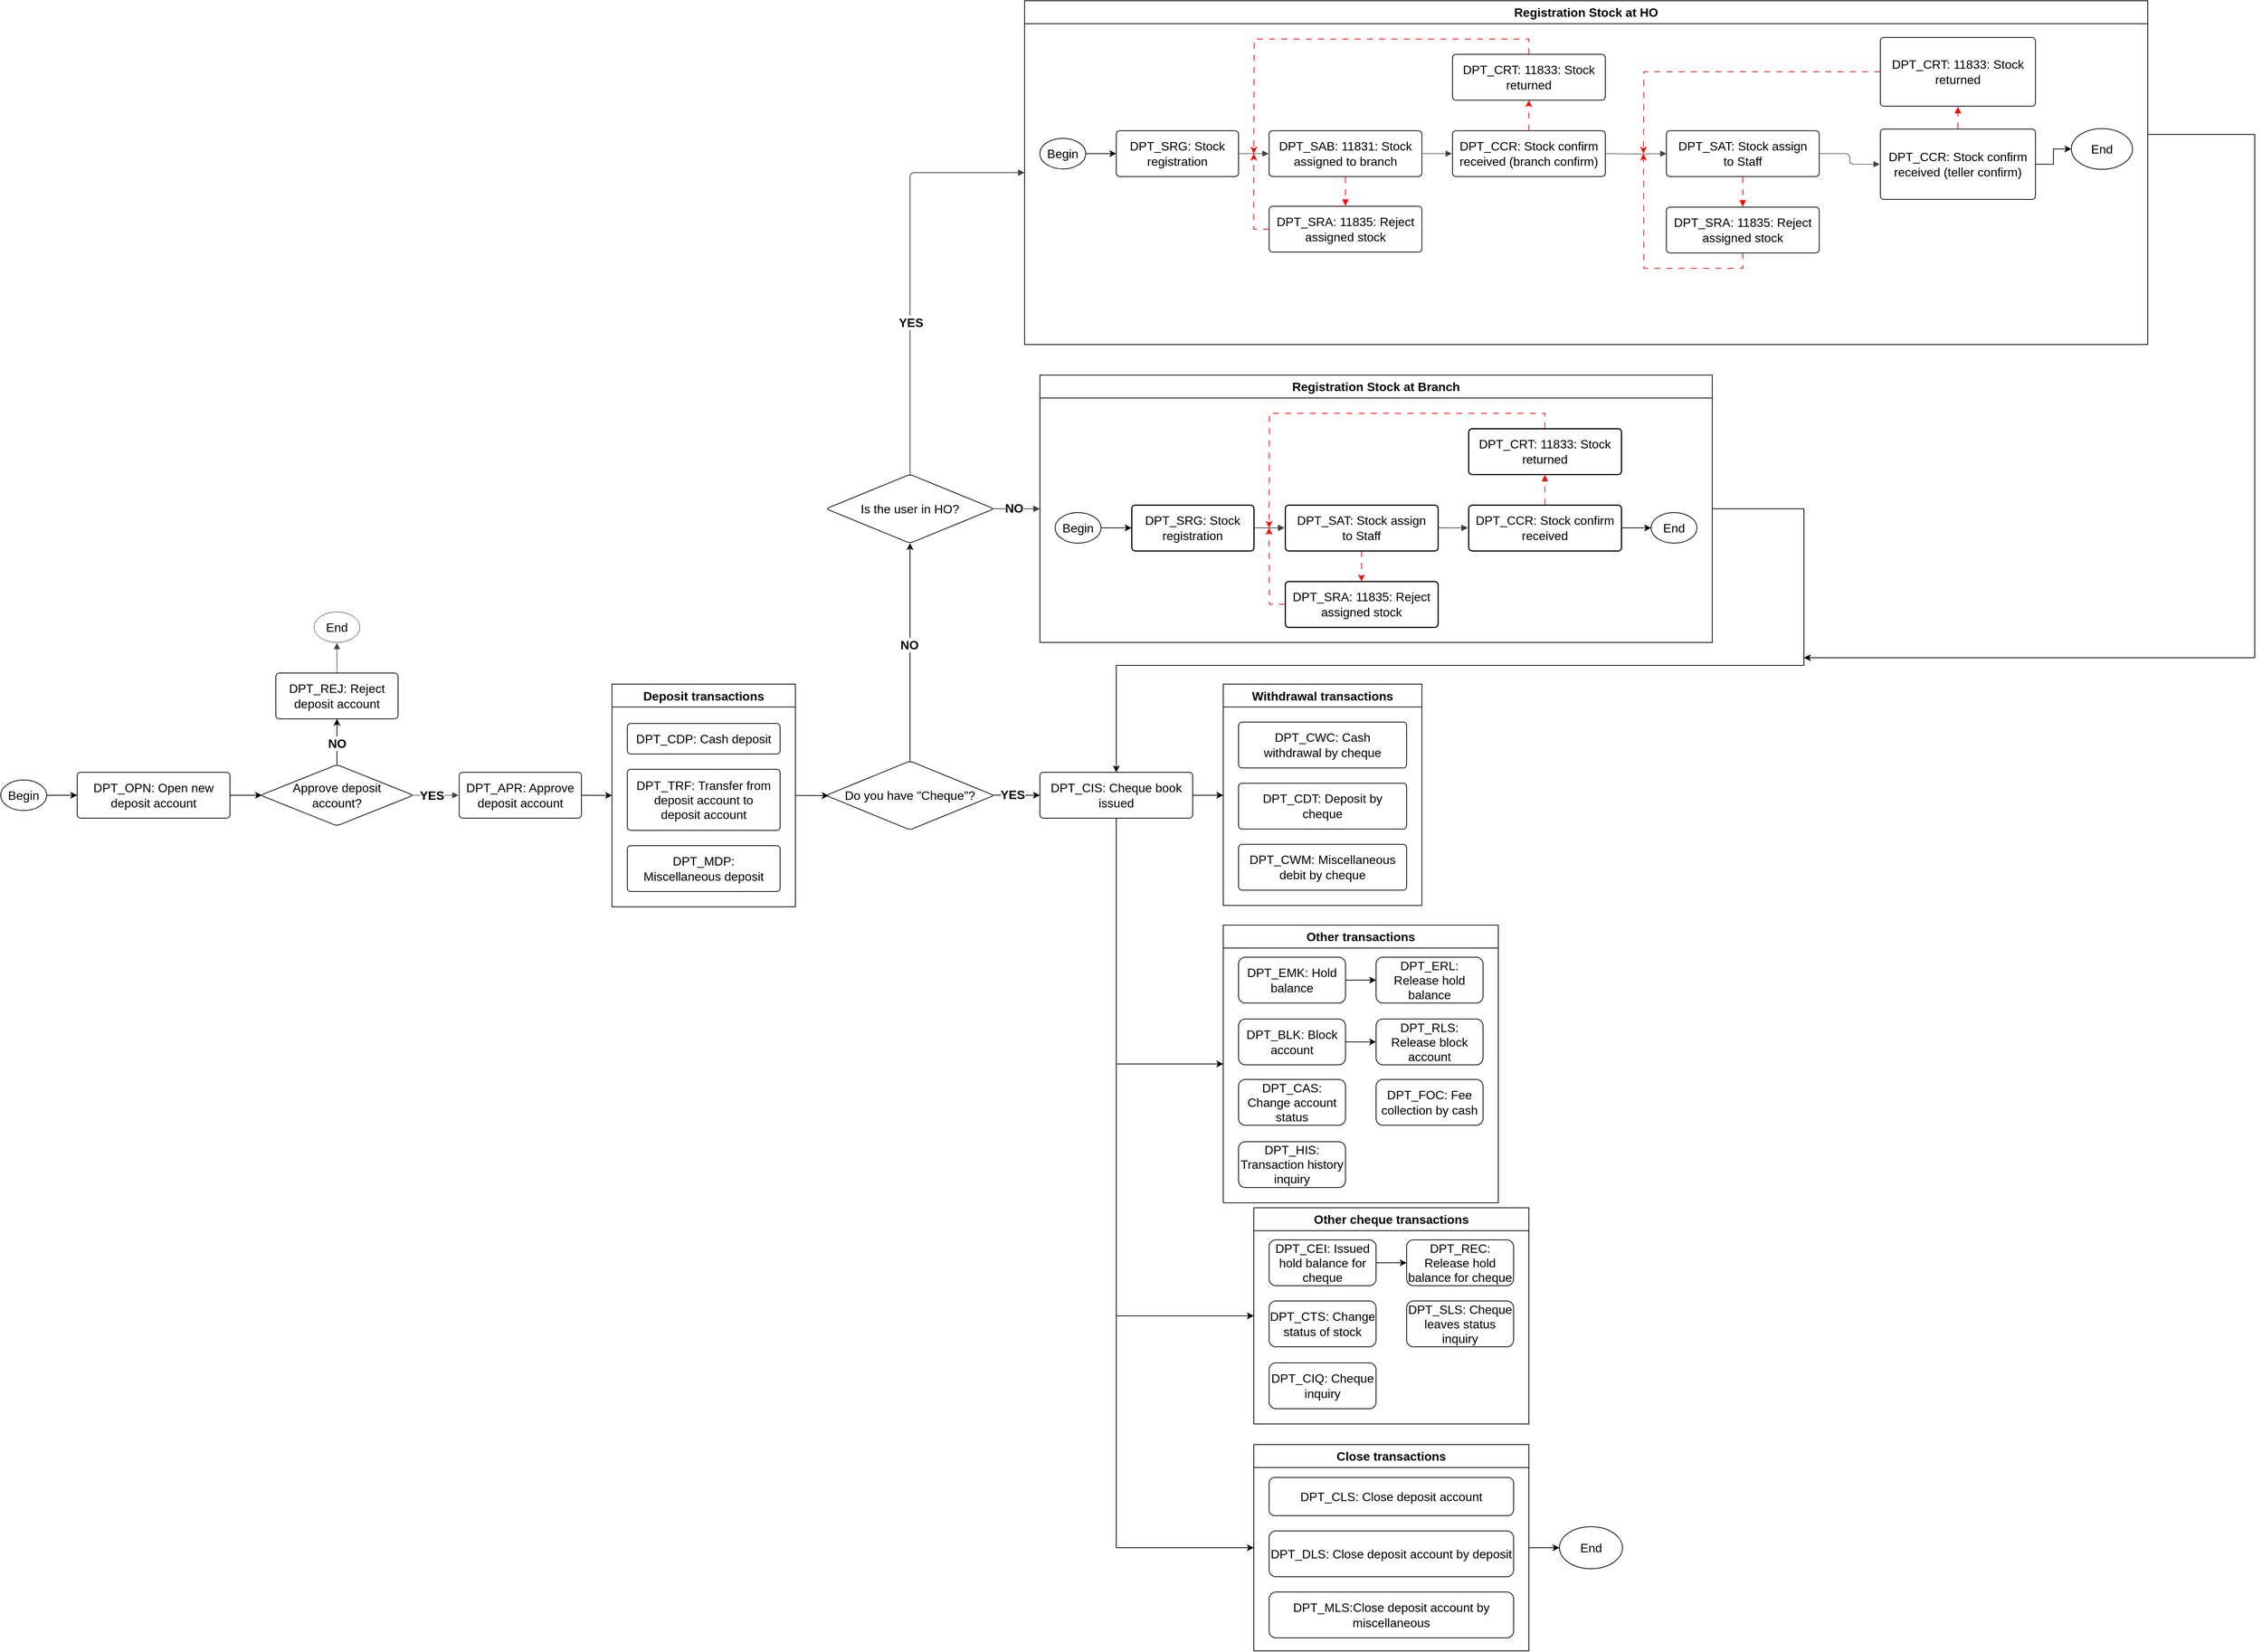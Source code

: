 <mxfile version="26.2.9">
  <diagram name="Trang-1" id="DMm66JICNg-b_BuIPjOW">
    <mxGraphModel dx="5280" dy="2135" grid="1" gridSize="10" guides="1" tooltips="1" connect="1" arrows="1" fold="1" page="0" pageScale="1" pageWidth="1169" pageHeight="1654" background="none" math="0" shadow="0">
      <root>
        <mxCell id="0" />
        <mxCell id="1" parent="0" />
        <mxCell id="VxaLEeJSrOtXhIWzbfS_-77" value="DPT_OPN: Open new deposit account" style="html=1;overflow=block;blockSpacing=1;whiteSpace=wrap;fontSize=16;spacing=9;strokeOpacity=100;fillOpacity=0;rounded=1;absoluteArcSize=1;arcSize=9;fillColor=#000000;strokeWidth=1;lucidId=C0K84pjTFIGe;labelBackgroundColor=none;" vertex="1" parent="1">
          <mxGeometry x="-3200" y="80" width="200" height="60" as="geometry" />
        </mxCell>
        <mxCell id="VxaLEeJSrOtXhIWzbfS_-261" style="edgeStyle=orthogonalEdgeStyle;rounded=0;orthogonalLoop=1;jettySize=auto;html=1;exitX=0.5;exitY=0;exitDx=0;exitDy=0;entryX=0.5;entryY=1;entryDx=0;entryDy=0;" edge="1" parent="1" source="VxaLEeJSrOtXhIWzbfS_-78" target="VxaLEeJSrOtXhIWzbfS_-81">
          <mxGeometry relative="1" as="geometry" />
        </mxCell>
        <mxCell id="VxaLEeJSrOtXhIWzbfS_-277" value="&lt;b&gt;&lt;font style=&quot;font-size: 16px;&quot;&gt;NO&lt;/font&gt;&lt;/b&gt;" style="edgeLabel;html=1;align=center;verticalAlign=middle;resizable=0;points=[];" vertex="1" connectable="0" parent="VxaLEeJSrOtXhIWzbfS_-261">
          <mxGeometry x="-0.207" relative="1" as="geometry">
            <mxPoint y="-4" as="offset" />
          </mxGeometry>
        </mxCell>
        <mxCell id="VxaLEeJSrOtXhIWzbfS_-78" value="Approve deposit account?" style="html=1;overflow=block;blockSpacing=1;whiteSpace=wrap;rhombus;fontSize=16;spacing=9;strokeOpacity=100;fillOpacity=0;rounded=1;absoluteArcSize=1;arcSize=9;fillColor=#000000;strokeWidth=1;lucidId=C0K8-goSnGRA;labelBackgroundColor=none;" vertex="1" parent="1">
          <mxGeometry x="-2960" y="70" width="200" height="80" as="geometry" />
        </mxCell>
        <mxCell id="VxaLEeJSrOtXhIWzbfS_-81" value="DPT_REJ: Reject deposit account" style="html=1;overflow=block;blockSpacing=1;whiteSpace=wrap;fontSize=16;spacing=9;strokeOpacity=100;rounded=1;absoluteArcSize=1;arcSize=9;strokeWidth=1;lucidId=E1K8_GnM5wsY;labelBackgroundColor=none;fillColor=none;" vertex="1" parent="1">
          <mxGeometry x="-2940" y="-50" width="160" height="60" as="geometry" />
        </mxCell>
        <mxCell id="VxaLEeJSrOtXhIWzbfS_-82" value="" style="html=1;jettySize=18;whiteSpace=wrap;fontSize=16;fontColor=#333333;fontStyle=1;strokeColor=#3a414a;strokeOpacity=100;strokeWidth=0.8;rounded=1;arcSize=12;edgeStyle=orthogonalEdgeStyle;jumpStyle=arc;startArrow=none;endArrow=block;endFill=1;exitX=0.988;exitY=0.5;exitPerimeter=0;entryX=-0.006;entryY=0.5;entryPerimeter=0;lucidId=O2K8zMyo41Df;labelBackgroundColor=none;" edge="1" parent="1" source="VxaLEeJSrOtXhIWzbfS_-78" target="VxaLEeJSrOtXhIWzbfS_-84">
          <mxGeometry width="100" height="100" relative="1" as="geometry">
            <Array as="points" />
          </mxGeometry>
        </mxCell>
        <mxCell id="VxaLEeJSrOtXhIWzbfS_-274" value="&lt;b&gt;&lt;font style=&quot;font-size: 16px;&quot;&gt;YES&lt;/font&gt;&lt;/b&gt;" style="edgeLabel;html=1;align=center;verticalAlign=middle;resizable=0;points=[];" vertex="1" connectable="0" parent="VxaLEeJSrOtXhIWzbfS_-82">
          <mxGeometry x="0.155" relative="1" as="geometry">
            <mxPoint x="-9" as="offset" />
          </mxGeometry>
        </mxCell>
        <mxCell id="VxaLEeJSrOtXhIWzbfS_-84" value="DPT_APR: Approve deposit account" style="html=1;overflow=block;blockSpacing=1;whiteSpace=wrap;fontSize=16;spacing=9;strokeOpacity=100;rounded=1;absoluteArcSize=1;arcSize=9;strokeWidth=1;lucidId=Q2K8Qx9mygk0;labelBackgroundColor=none;fillColor=none;" vertex="1" parent="1">
          <mxGeometry x="-2700" y="80" width="160" height="60" as="geometry" />
        </mxCell>
        <mxCell id="VxaLEeJSrOtXhIWzbfS_-167" style="edgeStyle=orthogonalEdgeStyle;rounded=0;orthogonalLoop=1;jettySize=auto;html=1;exitX=1;exitY=0.5;exitDx=0;exitDy=0;fontSize=16;" edge="1" parent="1" source="VxaLEeJSrOtXhIWzbfS_-88">
          <mxGeometry relative="1" as="geometry">
            <mxPoint x="-1700" y="110" as="targetPoint" />
          </mxGeometry>
        </mxCell>
        <mxCell id="VxaLEeJSrOtXhIWzbfS_-248" style="edgeStyle=orthogonalEdgeStyle;rounded=0;orthogonalLoop=1;jettySize=auto;html=1;exitX=0.5;exitY=1;exitDx=0;exitDy=0;entryX=0;entryY=0.5;entryDx=0;entryDy=0;fontSize=16;" edge="1" parent="1" source="VxaLEeJSrOtXhIWzbfS_-88" target="VxaLEeJSrOtXhIWzbfS_-220">
          <mxGeometry relative="1" as="geometry" />
        </mxCell>
        <mxCell id="VxaLEeJSrOtXhIWzbfS_-249" style="edgeStyle=orthogonalEdgeStyle;rounded=0;orthogonalLoop=1;jettySize=auto;html=1;exitX=0.5;exitY=1;exitDx=0;exitDy=0;entryX=0;entryY=0.5;entryDx=0;entryDy=0;fontSize=16;" edge="1" parent="1" source="VxaLEeJSrOtXhIWzbfS_-88" target="VxaLEeJSrOtXhIWzbfS_-227">
          <mxGeometry relative="1" as="geometry" />
        </mxCell>
        <mxCell id="VxaLEeJSrOtXhIWzbfS_-251" style="edgeStyle=orthogonalEdgeStyle;rounded=0;orthogonalLoop=1;jettySize=auto;html=1;exitX=0.5;exitY=1;exitDx=0;exitDy=0;entryX=0;entryY=0.5;entryDx=0;entryDy=0;fontSize=16;" edge="1" parent="1" source="VxaLEeJSrOtXhIWzbfS_-88" target="VxaLEeJSrOtXhIWzbfS_-241">
          <mxGeometry relative="1" as="geometry" />
        </mxCell>
        <mxCell id="VxaLEeJSrOtXhIWzbfS_-88" value="DPT_CIS: Cheque book issued" style="html=1;overflow=block;blockSpacing=1;whiteSpace=wrap;fontSize=16;spacing=9;strokeOpacity=100;rounded=1;absoluteArcSize=1;arcSize=9;strokeWidth=1;lucidId=A4K8zdcVxU0g;labelBackgroundColor=none;" vertex="1" parent="1">
          <mxGeometry x="-1940" y="80" width="200" height="60" as="geometry" />
        </mxCell>
        <mxCell id="VxaLEeJSrOtXhIWzbfS_-154" value="" style="edgeStyle=orthogonalEdgeStyle;rounded=0;orthogonalLoop=1;jettySize=auto;html=1;entryX=0.5;entryY=1;entryDx=0;entryDy=0;fontSize=16;" edge="1" parent="1" source="VxaLEeJSrOtXhIWzbfS_-89" target="VxaLEeJSrOtXhIWzbfS_-92">
          <mxGeometry relative="1" as="geometry">
            <mxPoint x="-2049" y="-43" as="targetPoint" />
          </mxGeometry>
        </mxCell>
        <mxCell id="VxaLEeJSrOtXhIWzbfS_-283" value="&lt;b&gt;&lt;font style=&quot;font-size: 16px;&quot;&gt;NO&lt;/font&gt;&lt;/b&gt;" style="edgeLabel;html=1;align=center;verticalAlign=middle;resizable=0;points=[];" vertex="1" connectable="0" parent="VxaLEeJSrOtXhIWzbfS_-154">
          <mxGeometry x="0.068" y="1" relative="1" as="geometry">
            <mxPoint as="offset" />
          </mxGeometry>
        </mxCell>
        <mxCell id="VxaLEeJSrOtXhIWzbfS_-89" value="Do you have &quot;Cheque&quot;?" style="html=1;overflow=block;blockSpacing=1;whiteSpace=wrap;rhombus;fontSize=16;spacing=9;strokeOpacity=100;fillOpacity=0;rounded=1;absoluteArcSize=1;arcSize=9;fillColor=#000000;strokeWidth=1;lucidId=m6K8SB-cduvH;labelBackgroundColor=none;" vertex="1" parent="1">
          <mxGeometry x="-2220" y="65.25" width="220" height="90" as="geometry" />
        </mxCell>
        <mxCell id="VxaLEeJSrOtXhIWzbfS_-92" value="Is the user in HO?" style="html=1;overflow=block;blockSpacing=1;whiteSpace=wrap;rhombus;fontSize=16;spacing=9;strokeOpacity=100;fillOpacity=0;rounded=1;absoluteArcSize=1;arcSize=9;fillColor=#000000;strokeWidth=1;lucidId=O8K8_05I5hbr;labelBackgroundColor=none;" vertex="1" parent="1">
          <mxGeometry x="-2220" y="-310" width="220" height="90" as="geometry" />
        </mxCell>
        <mxCell id="VxaLEeJSrOtXhIWzbfS_-93" value="" style="html=1;jettySize=18;whiteSpace=wrap;fontSize=16;fontColor=#333333;fontStyle=1;strokeColor=#3a414a;strokeOpacity=100;strokeWidth=1;rounded=1;arcSize=12;edgeStyle=orthogonalEdgeStyle;startArrow=none;endArrow=block;endFill=1;exitX=0.5;exitY=0.002;exitPerimeter=0;lucidId=t-K8pr-iaynm;labelBackgroundColor=none;entryX=0;entryY=0.5;entryDx=0;entryDy=0;" edge="1" parent="1" source="VxaLEeJSrOtXhIWzbfS_-92" target="VxaLEeJSrOtXhIWzbfS_-200">
          <mxGeometry width="100" height="100" relative="1" as="geometry">
            <Array as="points" />
            <mxPoint x="-2100" y="-730" as="targetPoint" />
          </mxGeometry>
        </mxCell>
        <mxCell id="VxaLEeJSrOtXhIWzbfS_-285" value="&lt;b&gt;&lt;font style=&quot;font-size: 16px;&quot;&gt;YES&lt;/font&gt;&lt;/b&gt;" style="edgeLabel;html=1;align=center;verticalAlign=middle;resizable=0;points=[];" vertex="1" connectable="0" parent="VxaLEeJSrOtXhIWzbfS_-93">
          <mxGeometry x="-0.265" y="-1" relative="1" as="geometry">
            <mxPoint y="1" as="offset" />
          </mxGeometry>
        </mxCell>
        <mxCell id="VxaLEeJSrOtXhIWzbfS_-115" value="" style="html=1;jettySize=18;whiteSpace=wrap;fontSize=16;fontColor=#333333;fontStyle=1;strokeColor=#3a414a;strokeOpacity=100;strokeWidth=1;rounded=1;arcSize=12;edgeStyle=orthogonalEdgeStyle;startArrow=none;endArrow=block;endFill=1;exitX=0.989;exitY=0.5;exitPerimeter=0;lucidId=diL8J1pEU5sI;labelBackgroundColor=none;entryX=0;entryY=0.5;entryDx=0;entryDy=0;" edge="1" parent="1" source="VxaLEeJSrOtXhIWzbfS_-92" target="VxaLEeJSrOtXhIWzbfS_-168">
          <mxGeometry width="100" height="100" relative="1" as="geometry">
            <Array as="points" />
            <mxPoint x="-1890" y="-275" as="targetPoint" />
          </mxGeometry>
        </mxCell>
        <mxCell id="VxaLEeJSrOtXhIWzbfS_-280" value="&lt;b&gt;&lt;font style=&quot;font-size: 16px;&quot;&gt;NO&lt;/font&gt;&lt;/b&gt;" style="edgeLabel;html=1;align=center;verticalAlign=middle;resizable=0;points=[];" vertex="1" connectable="0" parent="VxaLEeJSrOtXhIWzbfS_-115">
          <mxGeometry x="-0.174" y="1" relative="1" as="geometry">
            <mxPoint x="2" as="offset" />
          </mxGeometry>
        </mxCell>
        <mxCell id="VxaLEeJSrOtXhIWzbfS_-128" value="" style="html=1;jettySize=18;whiteSpace=wrap;fontSize=16;strokeColor=#3a414a;strokeOpacity=100;strokeWidth=0.8;rounded=1;arcSize=12;edgeStyle=orthogonalEdgeStyle;startArrow=none;endArrow=block;endFill=1;exitX=0.5;exitY=-0.01;exitPerimeter=0;entryX=0.5;entryY=1.015;entryPerimeter=0;lucidId=2zL8Nh6T.o6e;labelBackgroundColor=none;" edge="1" parent="1" source="VxaLEeJSrOtXhIWzbfS_-81" target="VxaLEeJSrOtXhIWzbfS_-129">
          <mxGeometry width="100" height="100" relative="1" as="geometry">
            <Array as="points" />
          </mxGeometry>
        </mxCell>
        <mxCell id="VxaLEeJSrOtXhIWzbfS_-129" value="End" style="html=1;overflow=block;blockSpacing=1;whiteSpace=wrap;ellipse;fontSize=16;spacing=9;strokeOpacity=100;rounded=1;absoluteArcSize=1;arcSize=9;strokeWidth=NaN;lucidId=2zL8Q2and7EK;labelBackgroundColor=none;" vertex="1" parent="1">
          <mxGeometry x="-2890" y="-130" width="60" height="40" as="geometry" />
        </mxCell>
        <mxCell id="VxaLEeJSrOtXhIWzbfS_-130" value="" style="html=1;jettySize=18;whiteSpace=wrap;fontSize=13;strokeColor=#e81313;strokeOpacity=100;dashed=1;fixDash=1;dashPattern=8 8;strokeWidth=0.8;rounded=1;arcSize=12;edgeStyle=orthogonalEdgeStyle;startArrow=none;endArrow=block;endFill=1;exitX=0.5;exitY=1.008;exitPerimeter=0;entryX=0.5;entryY=-0.008;entryPerimeter=0;lucidId=LBL8KxfsIMmQ;labelBackgroundColor=none;" edge="1" parent="1" target="VxaLEeJSrOtXhIWzbfS_-131">
          <mxGeometry width="100" height="100" relative="1" as="geometry">
            <Array as="points" />
            <mxPoint x="-1502.5" y="-228.264" as="sourcePoint" />
          </mxGeometry>
        </mxCell>
        <mxCell id="VxaLEeJSrOtXhIWzbfS_-147" value="" style="edgeStyle=orthogonalEdgeStyle;rounded=0;orthogonalLoop=1;jettySize=auto;html=1;fontSize=16;" edge="1" parent="1" source="VxaLEeJSrOtXhIWzbfS_-146" target="VxaLEeJSrOtXhIWzbfS_-77">
          <mxGeometry relative="1" as="geometry" />
        </mxCell>
        <mxCell id="VxaLEeJSrOtXhIWzbfS_-146" value="&lt;font&gt;Begin&lt;/font&gt;" style="ellipse;whiteSpace=wrap;html=1;fontSize=16;" vertex="1" parent="1">
          <mxGeometry x="-3300" y="90" width="60" height="40" as="geometry" />
        </mxCell>
        <mxCell id="VxaLEeJSrOtXhIWzbfS_-159" value="Deposit transactions" style="swimlane;whiteSpace=wrap;html=1;fontSize=16;startSize=30;" vertex="1" parent="1">
          <mxGeometry x="-2500" y="-35.5" width="240" height="291.5" as="geometry">
            <mxRectangle x="-2470" y="-53" width="190" height="30" as="alternateBounds" />
          </mxGeometry>
        </mxCell>
        <mxCell id="VxaLEeJSrOtXhIWzbfS_-136" value="DPT_CDP: Cash deposit" style="html=1;overflow=block;blockSpacing=1;whiteSpace=wrap;fontSize=16;spacing=9;strokeOpacity=100;rounded=1;absoluteArcSize=1;arcSize=9;strokeWidth=1;lucidId=Bm08SP1lj_z.;labelBackgroundColor=none;" vertex="1" parent="VxaLEeJSrOtXhIWzbfS_-159">
          <mxGeometry x="20" y="51.5" width="200" height="40" as="geometry" />
        </mxCell>
        <mxCell id="VxaLEeJSrOtXhIWzbfS_-126" value="DPT_TRF: Transfer from deposit account to deposit account" style="html=1;overflow=block;blockSpacing=1;whiteSpace=wrap;fontSize=16;spacing=9;strokeOpacity=100;rounded=1;absoluteArcSize=1;arcSize=9;strokeWidth=1;lucidId=zyL8M3RWzBDG;labelBackgroundColor=none;" vertex="1" parent="VxaLEeJSrOtXhIWzbfS_-159">
          <mxGeometry x="20" y="111.5" width="200" height="80" as="geometry" />
        </mxCell>
        <mxCell id="VxaLEeJSrOtXhIWzbfS_-137" value="DPT_MDP: Miscellaneous deposit" style="html=1;overflow=block;blockSpacing=1;whiteSpace=wrap;fontSize=16;spacing=9;strokeOpacity=100;rounded=1;absoluteArcSize=1;arcSize=9;strokeWidth=1;lucidId=bn08uZzj-w-n;labelBackgroundColor=none;" vertex="1" parent="VxaLEeJSrOtXhIWzbfS_-159">
          <mxGeometry x="20" y="211.5" width="200" height="60" as="geometry" />
        </mxCell>
        <mxCell id="VxaLEeJSrOtXhIWzbfS_-161" value="" style="endArrow=classic;html=1;rounded=0;exitX=1;exitY=0.5;exitDx=0;exitDy=0;fontSize=16;entryX=0.016;entryY=0.503;entryDx=0;entryDy=0;entryPerimeter=0;" edge="1" parent="1" source="VxaLEeJSrOtXhIWzbfS_-159" target="VxaLEeJSrOtXhIWzbfS_-89">
          <mxGeometry width="50" height="50" relative="1" as="geometry">
            <mxPoint x="-2375" y="192" as="sourcePoint" />
            <mxPoint x="-2220" y="110" as="targetPoint" />
          </mxGeometry>
        </mxCell>
        <mxCell id="VxaLEeJSrOtXhIWzbfS_-162" value="" style="endArrow=classic;html=1;rounded=0;exitX=1;exitY=0.5;exitDx=0;exitDy=0;entryX=0;entryY=0.5;entryDx=0;entryDy=0;fontSize=16;" edge="1" parent="1" source="VxaLEeJSrOtXhIWzbfS_-84" target="VxaLEeJSrOtXhIWzbfS_-159">
          <mxGeometry width="50" height="50" relative="1" as="geometry">
            <mxPoint x="-2370" y="80" as="sourcePoint" />
            <mxPoint x="-2320" y="30" as="targetPoint" />
          </mxGeometry>
        </mxCell>
        <mxCell id="VxaLEeJSrOtXhIWzbfS_-163" value="Withdrawal transactions" style="swimlane;whiteSpace=wrap;html=1;fontSize=16;startSize=30;" vertex="1" parent="1">
          <mxGeometry x="-1700" y="-35.5" width="260" height="289.75" as="geometry">
            <mxRectangle x="-1700" y="-29.75" width="190" height="30" as="alternateBounds" />
          </mxGeometry>
        </mxCell>
        <mxCell id="VxaLEeJSrOtXhIWzbfS_-164" value="DPT_CWC: Cash withdrawal by cheque" style="html=1;overflow=block;blockSpacing=1;whiteSpace=wrap;fontSize=16;spacing=9;strokeOpacity=100;rounded=1;absoluteArcSize=1;arcSize=9;strokeWidth=1;lucidId=Bm08SP1lj_z.;labelBackgroundColor=none;" vertex="1" parent="VxaLEeJSrOtXhIWzbfS_-163">
          <mxGeometry x="20" y="49.75" width="220" height="60" as="geometry" />
        </mxCell>
        <mxCell id="VxaLEeJSrOtXhIWzbfS_-165" value="DPT_CDT: Deposit by cheque" style="html=1;overflow=block;blockSpacing=1;whiteSpace=wrap;fontSize=16;spacing=9;strokeOpacity=100;rounded=1;absoluteArcSize=1;arcSize=9;strokeWidth=1;lucidId=zyL8M3RWzBDG;labelBackgroundColor=none;" vertex="1" parent="VxaLEeJSrOtXhIWzbfS_-163">
          <mxGeometry x="20" y="129.75" width="220" height="60" as="geometry" />
        </mxCell>
        <mxCell id="VxaLEeJSrOtXhIWzbfS_-166" value="DPT_CWM: Miscellaneous debit by cheque" style="html=1;overflow=block;blockSpacing=1;whiteSpace=wrap;fontSize=16;spacing=9;strokeOpacity=100;rounded=1;absoluteArcSize=1;arcSize=9;strokeWidth=1;lucidId=bn08uZzj-w-n;labelBackgroundColor=none;" vertex="1" parent="VxaLEeJSrOtXhIWzbfS_-163">
          <mxGeometry x="20" y="209.75" width="220" height="60" as="geometry" />
        </mxCell>
        <mxCell id="VxaLEeJSrOtXhIWzbfS_-185" style="edgeStyle=orthogonalEdgeStyle;rounded=0;orthogonalLoop=1;jettySize=auto;html=1;exitX=1;exitY=0.5;exitDx=0;exitDy=0;entryX=0.5;entryY=0;entryDx=0;entryDy=0;fontSize=16;" edge="1" parent="1" source="VxaLEeJSrOtXhIWzbfS_-168" target="VxaLEeJSrOtXhIWzbfS_-88">
          <mxGeometry relative="1" as="geometry">
            <mxPoint x="-1040" y="-265" as="sourcePoint" />
            <mxPoint x="-1820" y="80" as="targetPoint" />
            <Array as="points">
              <mxPoint x="-940" y="-265" />
              <mxPoint x="-940" y="-60" />
              <mxPoint x="-1840" y="-60" />
            </Array>
          </mxGeometry>
        </mxCell>
        <mxCell id="VxaLEeJSrOtXhIWzbfS_-168" value="Registration Stock at Branch" style="swimlane;whiteSpace=wrap;html=1;fontSize=16;startSize=30;" vertex="1" parent="1">
          <mxGeometry x="-1940" y="-440" width="880" height="350" as="geometry">
            <mxRectangle x="-1890" y="-500" width="190" height="30" as="alternateBounds" />
          </mxGeometry>
        </mxCell>
        <mxCell id="VxaLEeJSrOtXhIWzbfS_-182" value="" style="edgeStyle=orthogonalEdgeStyle;rounded=0;orthogonalLoop=1;jettySize=auto;html=1;fontSize=16;" edge="1" parent="VxaLEeJSrOtXhIWzbfS_-168" source="VxaLEeJSrOtXhIWzbfS_-180" target="VxaLEeJSrOtXhIWzbfS_-169">
          <mxGeometry relative="1" as="geometry" />
        </mxCell>
        <mxCell id="VxaLEeJSrOtXhIWzbfS_-180" value="&lt;font&gt;Begin&lt;/font&gt;" style="ellipse;whiteSpace=wrap;html=1;fontSize=16;" vertex="1" parent="VxaLEeJSrOtXhIWzbfS_-168">
          <mxGeometry x="20" y="180" width="60" height="40" as="geometry" />
        </mxCell>
        <mxCell id="VxaLEeJSrOtXhIWzbfS_-169" value="DPT_SRG: Stock registration" style="html=1;overflow=block;blockSpacing=1;whiteSpace=wrap;fontSize=16;spacing=9;strokeOpacity=100;fillOpacity=0;rounded=1;absoluteArcSize=1;arcSize=9;fillColor=#000000;strokeWidth=1.5;lucidId=diL8n7n7nvlU;labelBackgroundColor=none;" vertex="1" parent="VxaLEeJSrOtXhIWzbfS_-168">
          <mxGeometry x="120" y="170" width="160" height="60" as="geometry" />
        </mxCell>
        <mxCell id="VxaLEeJSrOtXhIWzbfS_-217" style="edgeStyle=orthogonalEdgeStyle;rounded=0;orthogonalLoop=1;jettySize=auto;html=1;exitX=0.5;exitY=1;exitDx=0;exitDy=0;entryX=0.5;entryY=0;entryDx=0;entryDy=0;dashed=1;dashPattern=8 8;strokeColor=#FF0000;fontSize=16;" edge="1" parent="VxaLEeJSrOtXhIWzbfS_-168" source="VxaLEeJSrOtXhIWzbfS_-171" target="VxaLEeJSrOtXhIWzbfS_-174">
          <mxGeometry relative="1" as="geometry" />
        </mxCell>
        <mxCell id="VxaLEeJSrOtXhIWzbfS_-171" value="DPT_SAT: Stock assign to Staff" style="html=1;overflow=block;blockSpacing=1;whiteSpace=wrap;fontSize=16;spacing=9;strokeOpacity=100;fillOpacity=0;rounded=1;absoluteArcSize=1;arcSize=9;fillColor=#000000;strokeWidth=1.5;lucidId=siL8XiZfh94J;labelBackgroundColor=none;" vertex="1" parent="VxaLEeJSrOtXhIWzbfS_-168">
          <mxGeometry x="321" y="170" width="200" height="60" as="geometry" />
        </mxCell>
        <mxCell id="VxaLEeJSrOtXhIWzbfS_-211" value="" style="edgeStyle=orthogonalEdgeStyle;rounded=0;orthogonalLoop=1;jettySize=auto;html=1;fontSize=16;" edge="1" parent="VxaLEeJSrOtXhIWzbfS_-168" source="VxaLEeJSrOtXhIWzbfS_-173" target="VxaLEeJSrOtXhIWzbfS_-210">
          <mxGeometry relative="1" as="geometry" />
        </mxCell>
        <mxCell id="VxaLEeJSrOtXhIWzbfS_-173" value="DPT_CCR: Stock confirm received" style="html=1;overflow=block;blockSpacing=1;whiteSpace=wrap;fontSize=16;spacing=9;strokeOpacity=100;fillOpacity=0;rounded=1;absoluteArcSize=1;arcSize=9;fillColor=#000000;strokeWidth=1.5;lucidId=GpL8sMLPmteC;labelBackgroundColor=none;" vertex="1" parent="VxaLEeJSrOtXhIWzbfS_-168">
          <mxGeometry x="561" y="170" width="200" height="60" as="geometry" />
        </mxCell>
        <mxCell id="VxaLEeJSrOtXhIWzbfS_-281" style="edgeStyle=orthogonalEdgeStyle;rounded=0;orthogonalLoop=1;jettySize=auto;html=1;exitX=0.5;exitY=0;exitDx=0;exitDy=0;dashed=1;dashPattern=8 8;strokeColor=#FF0000;" edge="1" parent="VxaLEeJSrOtXhIWzbfS_-168" source="VxaLEeJSrOtXhIWzbfS_-177">
          <mxGeometry relative="1" as="geometry">
            <mxPoint x="300" y="200" as="targetPoint" />
          </mxGeometry>
        </mxCell>
        <mxCell id="VxaLEeJSrOtXhIWzbfS_-177" value="DPT_CRT: 11833: Stock returned" style="html=1;overflow=block;blockSpacing=1;whiteSpace=wrap;fontSize=16;spacing=9;strokeOpacity=100;fillOpacity=0;rounded=1;absoluteArcSize=1;arcSize=9;fillColor=#000000;strokeWidth=1.5;lucidId=5BL8WdrcK.6P;labelBackgroundColor=none;" vertex="1" parent="VxaLEeJSrOtXhIWzbfS_-168">
          <mxGeometry x="561" y="70" width="200" height="60" as="geometry" />
        </mxCell>
        <mxCell id="VxaLEeJSrOtXhIWzbfS_-282" style="edgeStyle=orthogonalEdgeStyle;rounded=0;orthogonalLoop=1;jettySize=auto;html=1;exitX=0;exitY=0.5;exitDx=0;exitDy=0;dashed=1;dashPattern=8 8;strokeColor=#FF0000;" edge="1" parent="VxaLEeJSrOtXhIWzbfS_-168" source="VxaLEeJSrOtXhIWzbfS_-174">
          <mxGeometry relative="1" as="geometry">
            <mxPoint x="300" y="200" as="targetPoint" />
          </mxGeometry>
        </mxCell>
        <mxCell id="VxaLEeJSrOtXhIWzbfS_-174" value="DPT_SRA: 11835: Reject assigned stock" style="html=1;overflow=block;blockSpacing=1;whiteSpace=wrap;fontSize=16;spacing=9;strokeOpacity=100;fillOpacity=0;rounded=1;absoluteArcSize=1;arcSize=9;fillColor=#000000;strokeWidth=1.5;lucidId=LBL8hcJfMu7N;labelBackgroundColor=none;" vertex="1" parent="VxaLEeJSrOtXhIWzbfS_-168">
          <mxGeometry x="321" y="270" width="200" height="60" as="geometry" />
        </mxCell>
        <mxCell id="VxaLEeJSrOtXhIWzbfS_-170" value="" style="html=1;jettySize=18;whiteSpace=wrap;fontSize=16;strokeColor=#3a414a;strokeOpacity=100;strokeWidth=1;rounded=1;arcSize=12;edgeStyle=orthogonalEdgeStyle;startArrow=none;endArrow=block;endFill=1;exitX=1.004;exitY=0.5;exitPerimeter=0;entryX=-0.004;entryY=0.5;entryPerimeter=0;lucidId=siL8WX6Wz.jX;labelBackgroundColor=none;" edge="1" parent="VxaLEeJSrOtXhIWzbfS_-168" source="VxaLEeJSrOtXhIWzbfS_-169" target="VxaLEeJSrOtXhIWzbfS_-171">
          <mxGeometry width="100" height="100" relative="1" as="geometry">
            <Array as="points" />
          </mxGeometry>
        </mxCell>
        <mxCell id="VxaLEeJSrOtXhIWzbfS_-172" value="" style="html=1;jettySize=18;whiteSpace=wrap;fontSize=16;strokeColor=#3a414a;strokeOpacity=100;strokeWidth=1;rounded=1;arcSize=12;edgeStyle=orthogonalEdgeStyle;startArrow=none;endArrow=block;endFill=1;exitX=1.004;exitY=0.5;exitPerimeter=0;entryX=-0.004;entryY=0.5;entryPerimeter=0;lucidId=GpL81wC2y2YN;labelBackgroundColor=none;" edge="1" parent="VxaLEeJSrOtXhIWzbfS_-168" source="VxaLEeJSrOtXhIWzbfS_-171" target="VxaLEeJSrOtXhIWzbfS_-173">
          <mxGeometry width="100" height="100" relative="1" as="geometry">
            <Array as="points" />
          </mxGeometry>
        </mxCell>
        <mxCell id="VxaLEeJSrOtXhIWzbfS_-176" value="" style="html=1;jettySize=18;whiteSpace=wrap;fontSize=16;strokeColor=#e81313;strokeOpacity=100;dashed=1;fixDash=1;dashPattern=8 8;strokeWidth=1;rounded=1;arcSize=12;edgeStyle=orthogonalEdgeStyle;startArrow=none;endArrow=block;endFill=1;exitX=0.5;exitY=-0.008;exitPerimeter=0;entryX=0.5;entryY=1.008;entryPerimeter=0;lucidId=5BL8zqoS5Ayx;labelBackgroundColor=none;" edge="1" parent="VxaLEeJSrOtXhIWzbfS_-168" source="VxaLEeJSrOtXhIWzbfS_-173" target="VxaLEeJSrOtXhIWzbfS_-177">
          <mxGeometry width="100" height="100" relative="1" as="geometry">
            <Array as="points" />
          </mxGeometry>
        </mxCell>
        <mxCell id="VxaLEeJSrOtXhIWzbfS_-210" value="&lt;font&gt;End&lt;/font&gt;" style="ellipse;whiteSpace=wrap;html=1;fontSize=16;" vertex="1" parent="VxaLEeJSrOtXhIWzbfS_-168">
          <mxGeometry x="800" y="180" width="60" height="40" as="geometry" />
        </mxCell>
        <mxCell id="VxaLEeJSrOtXhIWzbfS_-215" style="edgeStyle=orthogonalEdgeStyle;rounded=0;orthogonalLoop=1;jettySize=auto;html=1;exitX=1;exitY=0.5;exitDx=0;exitDy=0;fontSize=16;" edge="1" parent="1" source="VxaLEeJSrOtXhIWzbfS_-200">
          <mxGeometry relative="1" as="geometry">
            <mxPoint x="-940" y="-70" as="targetPoint" />
            <Array as="points">
              <mxPoint x="-350" y="-755" />
              <mxPoint x="-350" y="-70" />
            </Array>
          </mxGeometry>
        </mxCell>
        <mxCell id="VxaLEeJSrOtXhIWzbfS_-200" value="Registration Stock at HO" style="swimlane;whiteSpace=wrap;html=1;fontSize=16;startSize=30;" vertex="1" parent="1">
          <mxGeometry x="-1960" y="-930" width="1470" height="450" as="geometry">
            <mxRectangle x="-1890" y="-980" width="170" height="30" as="alternateBounds" />
          </mxGeometry>
        </mxCell>
        <mxCell id="VxaLEeJSrOtXhIWzbfS_-96" value="" style="html=1;jettySize=18;whiteSpace=wrap;fontSize=16;strokeColor=#3a414a;strokeOpacity=100;strokeWidth=0.8;rounded=1;arcSize=12;edgeStyle=orthogonalEdgeStyle;startArrow=none;endArrow=block;endFill=1;exitX=1.004;exitY=0.5;exitPerimeter=0;entryX=-0.004;entryY=0.5;entryPerimeter=0;lucidId=E-K8I0MomM04;labelBackgroundColor=none;" edge="1" parent="VxaLEeJSrOtXhIWzbfS_-200" source="VxaLEeJSrOtXhIWzbfS_-95" target="VxaLEeJSrOtXhIWzbfS_-97">
          <mxGeometry width="100" height="100" relative="1" as="geometry">
            <Array as="points" />
          </mxGeometry>
        </mxCell>
        <mxCell id="VxaLEeJSrOtXhIWzbfS_-97" value="DPT_SAB: 11831: Stock assigned to branch" style="html=1;overflow=block;blockSpacing=1;whiteSpace=wrap;fontSize=16;spacing=9;strokeOpacity=100;fillOpacity=0;rounded=1;absoluteArcSize=1;arcSize=9;fillColor=#000000;strokeWidth=1;lucidId=E-K8VwSi.VNv;labelBackgroundColor=none;" vertex="1" parent="VxaLEeJSrOtXhIWzbfS_-200">
          <mxGeometry x="320" y="170.09" width="200" height="60" as="geometry" />
        </mxCell>
        <mxCell id="VxaLEeJSrOtXhIWzbfS_-98" value="" style="html=1;jettySize=18;whiteSpace=wrap;fontSize=16;strokeColor=#3a414a;strokeOpacity=100;strokeWidth=0.8;rounded=1;arcSize=12;edgeStyle=orthogonalEdgeStyle;startArrow=none;endArrow=block;endFill=1;exitX=1.004;exitY=0.5;exitPerimeter=0;entryX=-0.004;entryY=0.5;entryPerimeter=0;lucidId=B_K8auC.OmKs;labelBackgroundColor=none;" edge="1" parent="VxaLEeJSrOtXhIWzbfS_-200" source="VxaLEeJSrOtXhIWzbfS_-97" target="VxaLEeJSrOtXhIWzbfS_-99">
          <mxGeometry width="100" height="100" relative="1" as="geometry">
            <Array as="points" />
          </mxGeometry>
        </mxCell>
        <mxCell id="VxaLEeJSrOtXhIWzbfS_-99" value="DPT_CCR: Stock confirm received (branch confirm)" style="html=1;overflow=block;blockSpacing=1;whiteSpace=wrap;fontSize=16;spacing=9;strokeOpacity=100;fillOpacity=0;rounded=1;absoluteArcSize=1;arcSize=9;fillColor=#000000;strokeWidth=1;lucidId=B_K8KtoC-B.U;labelBackgroundColor=none;" vertex="1" parent="VxaLEeJSrOtXhIWzbfS_-200">
          <mxGeometry x="560" y="170.09" width="200" height="60" as="geometry" />
        </mxCell>
        <mxCell id="VxaLEeJSrOtXhIWzbfS_-100" value="" style="html=1;jettySize=18;whiteSpace=wrap;fontSize=16;strokeColor=#3a414a;strokeOpacity=100;strokeWidth=0.8;rounded=1;arcSize=12;edgeStyle=orthogonalEdgeStyle;startArrow=none;endArrow=block;endFill=1;entryX=0;entryY=0.5;lucidId=f.K8d7xa3UE9;labelBackgroundColor=none;entryDx=0;entryDy=0;" edge="1" parent="VxaLEeJSrOtXhIWzbfS_-200" target="VxaLEeJSrOtXhIWzbfS_-101">
          <mxGeometry width="100" height="100" relative="1" as="geometry">
            <Array as="points" />
            <mxPoint x="760" y="200.09" as="sourcePoint" />
            <mxPoint x="833.438" y="199.89" as="targetPoint" />
          </mxGeometry>
        </mxCell>
        <mxCell id="VxaLEeJSrOtXhIWzbfS_-101" value="DPT_SAT: Stock assign to Staff" style="html=1;overflow=block;blockSpacing=1;whiteSpace=wrap;fontSize=16;spacing=9;strokeOpacity=100;fillOpacity=0;rounded=1;absoluteArcSize=1;arcSize=9;fillColor=#000000;strokeWidth=1;lucidId=f.K8ricRqGn2;labelBackgroundColor=none;" vertex="1" parent="VxaLEeJSrOtXhIWzbfS_-200">
          <mxGeometry x="840" y="170.09" width="200" height="60" as="geometry" />
        </mxCell>
        <mxCell id="VxaLEeJSrOtXhIWzbfS_-102" value="" style="html=1;jettySize=18;whiteSpace=wrap;fontSize=16;strokeColor=#3a414a;strokeOpacity=100;strokeWidth=0.8;rounded=1;arcSize=12;edgeStyle=orthogonalEdgeStyle;startArrow=none;endArrow=block;endFill=1;exitX=1.004;exitY=0.5;exitPerimeter=0;entryX=-0.004;entryY=0.5;entryPerimeter=0;lucidId=t.K8Gm6ZsjTX;labelBackgroundColor=none;" edge="1" parent="VxaLEeJSrOtXhIWzbfS_-200" source="VxaLEeJSrOtXhIWzbfS_-101" target="VxaLEeJSrOtXhIWzbfS_-103">
          <mxGeometry width="100" height="100" relative="1" as="geometry">
            <Array as="points" />
          </mxGeometry>
        </mxCell>
        <mxCell id="VxaLEeJSrOtXhIWzbfS_-213" value="" style="edgeStyle=orthogonalEdgeStyle;rounded=0;orthogonalLoop=1;jettySize=auto;html=1;fontSize=16;" edge="1" parent="VxaLEeJSrOtXhIWzbfS_-200" source="VxaLEeJSrOtXhIWzbfS_-103" target="VxaLEeJSrOtXhIWzbfS_-212">
          <mxGeometry relative="1" as="geometry" />
        </mxCell>
        <mxCell id="VxaLEeJSrOtXhIWzbfS_-103" value="DPT_CCR: Stock confirm received (teller confirm)" style="html=1;overflow=block;blockSpacing=1;whiteSpace=wrap;fontSize=16;spacing=9;strokeOpacity=100;fillOpacity=0;rounded=1;absoluteArcSize=1;arcSize=9;fillColor=#000000;strokeWidth=1;lucidId=t.K89AFciOv3;labelBackgroundColor=none;" vertex="1" parent="VxaLEeJSrOtXhIWzbfS_-200">
          <mxGeometry x="1120" y="168.0" width="203" height="92" as="geometry" />
        </mxCell>
        <mxCell id="VxaLEeJSrOtXhIWzbfS_-104" value="" style="html=1;jettySize=18;whiteSpace=wrap;fontSize=16;strokeColor=#FF0000;strokeOpacity=100;dashed=1;fixDash=1;dashPattern=8 8;strokeWidth=1;rounded=1;arcSize=12;edgeStyle=orthogonalEdgeStyle;startArrow=none;endArrow=block;endFill=1;exitX=0.5;exitY=1.008;exitPerimeter=0;entryX=0.5;entryY=-0.008;entryPerimeter=0;lucidId=7~K8s93Qj5ms;labelBackgroundColor=none;" edge="1" parent="VxaLEeJSrOtXhIWzbfS_-200" source="VxaLEeJSrOtXhIWzbfS_-97" target="VxaLEeJSrOtXhIWzbfS_-111">
          <mxGeometry width="100" height="100" relative="1" as="geometry">
            <Array as="points" />
          </mxGeometry>
        </mxCell>
        <mxCell id="VxaLEeJSrOtXhIWzbfS_-108" value="" style="html=1;jettySize=18;whiteSpace=wrap;fontSize=16;strokeColor=#FF0000;strokeOpacity=100;dashed=1;fixDash=1;dashPattern=8 8;strokeWidth=1;rounded=1;arcSize=12;edgeStyle=orthogonalEdgeStyle;startArrow=none;endArrow=block;endFill=1;exitX=0.5;exitY=1.008;exitPerimeter=0;entryX=0.5;entryY=-0.008;entryPerimeter=0;lucidId=SdL8UjF9IZxt;labelBackgroundColor=none;" edge="1" parent="VxaLEeJSrOtXhIWzbfS_-200" source="VxaLEeJSrOtXhIWzbfS_-101" target="VxaLEeJSrOtXhIWzbfS_-123">
          <mxGeometry width="100" height="100" relative="1" as="geometry">
            <Array as="points" />
          </mxGeometry>
        </mxCell>
        <mxCell id="VxaLEeJSrOtXhIWzbfS_-110" value="" style="html=1;jettySize=18;whiteSpace=wrap;fontSize=16;strokeColor=#FF0000;strokeOpacity=100;dashed=1;fixDash=1;strokeWidth=1;rounded=1;arcSize=12;edgeStyle=orthogonalEdgeStyle;startArrow=none;endArrow=block;endFill=1;exitX=0.5;exitY=-0.008;exitPerimeter=0;entryX=0.5;entryY=1.008;entryPerimeter=0;lucidId=ueL89zq2dzeK;labelBackgroundColor=none;dashPattern=8 8;" edge="1" parent="VxaLEeJSrOtXhIWzbfS_-200" source="VxaLEeJSrOtXhIWzbfS_-103" target="VxaLEeJSrOtXhIWzbfS_-113">
          <mxGeometry width="100" height="100" relative="1" as="geometry">
            <Array as="points" />
          </mxGeometry>
        </mxCell>
        <mxCell id="VxaLEeJSrOtXhIWzbfS_-258" style="edgeStyle=orthogonalEdgeStyle;rounded=0;orthogonalLoop=1;jettySize=auto;html=1;dashed=1;dashPattern=8 8;strokeColor=#FF0000;" edge="1" parent="VxaLEeJSrOtXhIWzbfS_-200" source="VxaLEeJSrOtXhIWzbfS_-111">
          <mxGeometry relative="1" as="geometry">
            <mxPoint x="300" y="200.09" as="targetPoint" />
          </mxGeometry>
        </mxCell>
        <mxCell id="VxaLEeJSrOtXhIWzbfS_-111" value="DPT_SRA: 11835: Reject assigned stock" style="html=1;overflow=block;blockSpacing=1;whiteSpace=wrap;fontSize=16;spacing=9;strokeOpacity=100;fillOpacity=0;rounded=1;absoluteArcSize=1;arcSize=9;fillColor=#000000;strokeWidth=1;lucidId=7~K8_bC7LJLh;labelBackgroundColor=none;" vertex="1" parent="VxaLEeJSrOtXhIWzbfS_-200">
          <mxGeometry x="320" y="269" width="200" height="60" as="geometry" />
        </mxCell>
        <mxCell id="VxaLEeJSrOtXhIWzbfS_-259" style="edgeStyle=orthogonalEdgeStyle;rounded=0;orthogonalLoop=1;jettySize=auto;html=1;exitX=0.5;exitY=0;exitDx=0;exitDy=0;dashed=1;dashPattern=8 8;strokeColor=#FF0000;" edge="1" parent="VxaLEeJSrOtXhIWzbfS_-200" source="VxaLEeJSrOtXhIWzbfS_-112">
          <mxGeometry relative="1" as="geometry">
            <mxPoint x="300" y="200.09" as="targetPoint" />
          </mxGeometry>
        </mxCell>
        <mxCell id="VxaLEeJSrOtXhIWzbfS_-112" value="DPT_CRT: 11833: Stock returned" style="html=1;overflow=block;blockSpacing=1;whiteSpace=wrap;fontSize=16;spacing=9;strokeOpacity=100;rounded=1;absoluteArcSize=1;arcSize=9;strokeWidth=1;lucidId=3bL8yir.PB5-;labelBackgroundColor=none;" vertex="1" parent="VxaLEeJSrOtXhIWzbfS_-200">
          <mxGeometry x="560" y="70.09" width="200" height="60" as="geometry" />
        </mxCell>
        <mxCell id="VxaLEeJSrOtXhIWzbfS_-257" style="edgeStyle=orthogonalEdgeStyle;rounded=0;orthogonalLoop=1;jettySize=auto;html=1;exitX=0;exitY=0.5;exitDx=0;exitDy=0;dashed=1;dashPattern=8 8;strokeColor=#FF0000;" edge="1" parent="VxaLEeJSrOtXhIWzbfS_-200" source="VxaLEeJSrOtXhIWzbfS_-113">
          <mxGeometry relative="1" as="geometry">
            <mxPoint x="810" y="200.09" as="targetPoint" />
          </mxGeometry>
        </mxCell>
        <mxCell id="VxaLEeJSrOtXhIWzbfS_-113" value="DPT_CRT: 11833: Stock returned" style="html=1;overflow=block;blockSpacing=1;whiteSpace=wrap;fontSize=16;spacing=9;strokeOpacity=100;fillOpacity=100;rounded=1;absoluteArcSize=1;arcSize=9;fillColor=#ffffff;strokeWidth=1;lucidId=ueL8av5Dy-su;labelBackgroundColor=none;" vertex="1" parent="VxaLEeJSrOtXhIWzbfS_-200">
          <mxGeometry x="1120" y="48.0" width="203" height="90" as="geometry" />
        </mxCell>
        <mxCell id="VxaLEeJSrOtXhIWzbfS_-255" style="edgeStyle=orthogonalEdgeStyle;rounded=0;orthogonalLoop=1;jettySize=auto;html=1;exitX=0.5;exitY=1;exitDx=0;exitDy=0;dashed=1;dashPattern=8 8;strokeColor=#FF0000;" edge="1" parent="VxaLEeJSrOtXhIWzbfS_-200" source="VxaLEeJSrOtXhIWzbfS_-123">
          <mxGeometry relative="1" as="geometry">
            <mxPoint x="810" y="200.09" as="targetPoint" />
          </mxGeometry>
        </mxCell>
        <mxCell id="VxaLEeJSrOtXhIWzbfS_-123" value="DPT_SRA: 11835: Reject assigned stock" style="html=1;overflow=block;blockSpacing=1;whiteSpace=wrap;fontSize=16;spacing=9;strokeOpacity=100;fillOpacity=0;rounded=1;absoluteArcSize=1;arcSize=9;fillColor=#000000;strokeWidth=1;lucidId=SdL8HdBOTPbP;labelBackgroundColor=none;" vertex="1" parent="VxaLEeJSrOtXhIWzbfS_-200">
          <mxGeometry x="840" y="270.09" width="200" height="60" as="geometry" />
        </mxCell>
        <mxCell id="VxaLEeJSrOtXhIWzbfS_-95" value="DPT_SRG: Stock registration" style="html=1;overflow=block;blockSpacing=1;whiteSpace=wrap;fontSize=16;spacing=9;strokeOpacity=100;fillOpacity=0;rounded=1;absoluteArcSize=1;arcSize=9;fillColor=#000000;strokeWidth=1;lucidId=t-K8BA6zqQXJ;labelBackgroundColor=none;" vertex="1" parent="VxaLEeJSrOtXhIWzbfS_-200">
          <mxGeometry x="120" y="170.09" width="160" height="60" as="geometry" />
        </mxCell>
        <mxCell id="VxaLEeJSrOtXhIWzbfS_-205" value="" style="edgeStyle=orthogonalEdgeStyle;rounded=0;orthogonalLoop=1;jettySize=auto;html=1;fontSize=16;" edge="1" parent="VxaLEeJSrOtXhIWzbfS_-200" source="VxaLEeJSrOtXhIWzbfS_-204" target="VxaLEeJSrOtXhIWzbfS_-95">
          <mxGeometry relative="1" as="geometry" />
        </mxCell>
        <mxCell id="VxaLEeJSrOtXhIWzbfS_-204" value="&lt;font&gt;Begin&lt;/font&gt;" style="ellipse;whiteSpace=wrap;html=1;fontSize=16;" vertex="1" parent="VxaLEeJSrOtXhIWzbfS_-200">
          <mxGeometry x="20" y="180.09" width="60" height="40" as="geometry" />
        </mxCell>
        <mxCell id="VxaLEeJSrOtXhIWzbfS_-212" value="&lt;font&gt;End&lt;/font&gt;" style="ellipse;whiteSpace=wrap;html=1;fontSize=16;" vertex="1" parent="VxaLEeJSrOtXhIWzbfS_-200">
          <mxGeometry x="1370" y="167.33" width="80" height="53.33" as="geometry" />
        </mxCell>
        <mxCell id="VxaLEeJSrOtXhIWzbfS_-256" style="edgeStyle=orthogonalEdgeStyle;rounded=0;orthogonalLoop=1;jettySize=auto;html=1;exitX=0.5;exitY=0;exitDx=0;exitDy=0;entryX=0.5;entryY=1;entryDx=0;entryDy=0;dashed=1;dashPattern=8 8;strokeColor=#FF0000;" edge="1" parent="VxaLEeJSrOtXhIWzbfS_-200" source="VxaLEeJSrOtXhIWzbfS_-99" target="VxaLEeJSrOtXhIWzbfS_-112">
          <mxGeometry relative="1" as="geometry" />
        </mxCell>
        <mxCell id="VxaLEeJSrOtXhIWzbfS_-220" value="Other transactions" style="swimlane;whiteSpace=wrap;html=1;fontSize=16;startSize=30;" vertex="1" parent="1">
          <mxGeometry x="-1700" y="280" width="360" height="363.49" as="geometry">
            <mxRectangle x="-1700" y="280" width="140" height="30" as="alternateBounds" />
          </mxGeometry>
        </mxCell>
        <mxCell id="VxaLEeJSrOtXhIWzbfS_-221" style="edgeStyle=orthogonalEdgeStyle;rounded=0;orthogonalLoop=1;jettySize=auto;html=1;exitX=1;exitY=0.5;exitDx=0;exitDy=0;entryX=0;entryY=0.5;entryDx=0;entryDy=0;fontSize=16;" edge="1" parent="VxaLEeJSrOtXhIWzbfS_-220" source="VxaLEeJSrOtXhIWzbfS_-222" target="VxaLEeJSrOtXhIWzbfS_-223">
          <mxGeometry relative="1" as="geometry" />
        </mxCell>
        <mxCell id="VxaLEeJSrOtXhIWzbfS_-222" value="DPT_EMK: Hold balance" style="rounded=1;whiteSpace=wrap;html=1;fontSize=16;" vertex="1" parent="VxaLEeJSrOtXhIWzbfS_-220">
          <mxGeometry x="20" y="42" width="140" height="60" as="geometry" />
        </mxCell>
        <mxCell id="VxaLEeJSrOtXhIWzbfS_-223" value="DPT_ERL: Release hold balance" style="rounded=1;whiteSpace=wrap;html=1;fontSize=16;" vertex="1" parent="VxaLEeJSrOtXhIWzbfS_-220">
          <mxGeometry x="200" y="42" width="140" height="60" as="geometry" />
        </mxCell>
        <mxCell id="VxaLEeJSrOtXhIWzbfS_-224" style="edgeStyle=orthogonalEdgeStyle;rounded=0;orthogonalLoop=1;jettySize=auto;html=1;exitX=1;exitY=0.5;exitDx=0;exitDy=0;entryX=0;entryY=0.5;entryDx=0;entryDy=0;fontSize=16;" edge="1" parent="VxaLEeJSrOtXhIWzbfS_-220" source="VxaLEeJSrOtXhIWzbfS_-225" target="VxaLEeJSrOtXhIWzbfS_-226">
          <mxGeometry relative="1" as="geometry" />
        </mxCell>
        <mxCell id="VxaLEeJSrOtXhIWzbfS_-225" value="DPT_BLK: Block account" style="rounded=1;whiteSpace=wrap;html=1;fontSize=16;" vertex="1" parent="VxaLEeJSrOtXhIWzbfS_-220">
          <mxGeometry x="20" y="122.86" width="140" height="60" as="geometry" />
        </mxCell>
        <mxCell id="VxaLEeJSrOtXhIWzbfS_-226" value="DPT_RLS: Release block account" style="rounded=1;whiteSpace=wrap;html=1;fontSize=16;" vertex="1" parent="VxaLEeJSrOtXhIWzbfS_-220">
          <mxGeometry x="200" y="122.86" width="140" height="60" as="geometry" />
        </mxCell>
        <mxCell id="VxaLEeJSrOtXhIWzbfS_-237" value="DPT_CAS: Change account status" style="rounded=1;whiteSpace=wrap;html=1;fontSize=16;" vertex="1" parent="VxaLEeJSrOtXhIWzbfS_-220">
          <mxGeometry x="20" y="202" width="140" height="60" as="geometry" />
        </mxCell>
        <mxCell id="VxaLEeJSrOtXhIWzbfS_-239" value="DPT_HIS: Transaction history inquiry" style="rounded=1;whiteSpace=wrap;html=1;fontSize=16;" vertex="1" parent="VxaLEeJSrOtXhIWzbfS_-220">
          <mxGeometry x="20" y="283.49" width="140" height="60" as="geometry" />
        </mxCell>
        <mxCell id="VxaLEeJSrOtXhIWzbfS_-240" value="DPT_FOC: Fee collection by cash" style="rounded=1;whiteSpace=wrap;html=1;fontSize=16;" vertex="1" parent="VxaLEeJSrOtXhIWzbfS_-220">
          <mxGeometry x="200" y="202" width="140" height="60" as="geometry" />
        </mxCell>
        <mxCell id="VxaLEeJSrOtXhIWzbfS_-227" value="Other cheque transactions" style="swimlane;whiteSpace=wrap;html=1;fontSize=16;startSize=30;" vertex="1" parent="1">
          <mxGeometry x="-1660" y="650" width="360" height="283" as="geometry" />
        </mxCell>
        <mxCell id="VxaLEeJSrOtXhIWzbfS_-228" style="edgeStyle=orthogonalEdgeStyle;rounded=0;orthogonalLoop=1;jettySize=auto;html=1;exitX=1;exitY=0.5;exitDx=0;exitDy=0;entryX=0;entryY=0.5;entryDx=0;entryDy=0;" edge="1" parent="VxaLEeJSrOtXhIWzbfS_-227" target="VxaLEeJSrOtXhIWzbfS_-230">
          <mxGeometry relative="1" as="geometry">
            <mxPoint x="170" y="111.14" as="sourcePoint" />
          </mxGeometry>
        </mxCell>
        <mxCell id="VxaLEeJSrOtXhIWzbfS_-231" style="edgeStyle=orthogonalEdgeStyle;rounded=0;orthogonalLoop=1;jettySize=auto;html=1;exitX=1;exitY=0.5;exitDx=0;exitDy=0;entryX=0;entryY=0.5;entryDx=0;entryDy=0;fontSize=16;" edge="1" parent="VxaLEeJSrOtXhIWzbfS_-227" source="VxaLEeJSrOtXhIWzbfS_-232" target="VxaLEeJSrOtXhIWzbfS_-233">
          <mxGeometry relative="1" as="geometry" />
        </mxCell>
        <mxCell id="VxaLEeJSrOtXhIWzbfS_-232" value="DPT_CEI: Issued hold balance for cheque" style="rounded=1;whiteSpace=wrap;html=1;fontSize=16;" vertex="1" parent="VxaLEeJSrOtXhIWzbfS_-227">
          <mxGeometry x="20" y="42" width="140" height="60" as="geometry" />
        </mxCell>
        <mxCell id="VxaLEeJSrOtXhIWzbfS_-233" value="DPT_REC: Release hold balance for cheque" style="rounded=1;whiteSpace=wrap;html=1;fontSize=16;" vertex="1" parent="VxaLEeJSrOtXhIWzbfS_-227">
          <mxGeometry x="200" y="42" width="140" height="60" as="geometry" />
        </mxCell>
        <mxCell id="VxaLEeJSrOtXhIWzbfS_-234" value="DPT_CTS: Change status of stock" style="rounded=1;whiteSpace=wrap;html=1;fontSize=16;" vertex="1" parent="VxaLEeJSrOtXhIWzbfS_-227">
          <mxGeometry x="20" y="122" width="140" height="60" as="geometry" />
        </mxCell>
        <mxCell id="VxaLEeJSrOtXhIWzbfS_-235" value="DPT_CIQ: Cheque inquiry" style="rounded=1;whiteSpace=wrap;html=1;fontSize=16;" vertex="1" parent="VxaLEeJSrOtXhIWzbfS_-227">
          <mxGeometry x="20" y="203" width="140" height="60" as="geometry" />
        </mxCell>
        <mxCell id="VxaLEeJSrOtXhIWzbfS_-236" value="DPT_SLS: Cheque leaves status inquiry" style="rounded=1;whiteSpace=wrap;html=1;fontSize=16;" vertex="1" parent="VxaLEeJSrOtXhIWzbfS_-227">
          <mxGeometry x="200" y="122" width="140" height="60" as="geometry" />
        </mxCell>
        <mxCell id="VxaLEeJSrOtXhIWzbfS_-253" style="edgeStyle=orthogonalEdgeStyle;rounded=0;orthogonalLoop=1;jettySize=auto;html=1;entryX=0;entryY=0.5;entryDx=0;entryDy=0;fontSize=16;" edge="1" parent="1" source="VxaLEeJSrOtXhIWzbfS_-241" target="VxaLEeJSrOtXhIWzbfS_-252">
          <mxGeometry relative="1" as="geometry" />
        </mxCell>
        <mxCell id="VxaLEeJSrOtXhIWzbfS_-241" value="Close &lt;span style=&quot;background-color: transparent; color: light-dark(rgb(0, 0, 0), rgb(255, 255, 255));&quot;&gt;transactions&lt;/span&gt;" style="swimlane;whiteSpace=wrap;html=1;startSize=30;fontSize=16;" vertex="1" parent="1">
          <mxGeometry x="-1660" y="960" width="360" height="270" as="geometry" />
        </mxCell>
        <mxCell id="VxaLEeJSrOtXhIWzbfS_-242" value="DPT_CLS: Close deposit account" style="rounded=1;whiteSpace=wrap;html=1;fontSize=16;" vertex="1" parent="VxaLEeJSrOtXhIWzbfS_-241">
          <mxGeometry x="20" y="43" width="320" height="50" as="geometry" />
        </mxCell>
        <mxCell id="VxaLEeJSrOtXhIWzbfS_-243" value="DPT_DLS: Close deposit account by deposit" style="rounded=1;whiteSpace=wrap;html=1;fontSize=16;" vertex="1" parent="VxaLEeJSrOtXhIWzbfS_-241">
          <mxGeometry x="20" y="113" width="320" height="60" as="geometry" />
        </mxCell>
        <mxCell id="VxaLEeJSrOtXhIWzbfS_-244" value="DPT_MLS:Close deposit account by miscellaneous" style="rounded=1;whiteSpace=wrap;html=1;fontSize=16;" vertex="1" parent="VxaLEeJSrOtXhIWzbfS_-241">
          <mxGeometry x="20" y="193" width="320" height="60" as="geometry" />
        </mxCell>
        <mxCell id="VxaLEeJSrOtXhIWzbfS_-252" value="&lt;font&gt;End&lt;/font&gt;" style="ellipse;whiteSpace=wrap;html=1;fontSize=16;" vertex="1" parent="1">
          <mxGeometry x="-1260" y="1067.5" width="82.5" height="55" as="geometry" />
        </mxCell>
        <mxCell id="VxaLEeJSrOtXhIWzbfS_-260" style="edgeStyle=orthogonalEdgeStyle;rounded=0;orthogonalLoop=1;jettySize=auto;html=1;exitX=1;exitY=0.5;exitDx=0;exitDy=0;entryX=0.009;entryY=0.5;entryDx=0;entryDy=0;entryPerimeter=0;" edge="1" parent="1" source="VxaLEeJSrOtXhIWzbfS_-77" target="VxaLEeJSrOtXhIWzbfS_-78">
          <mxGeometry relative="1" as="geometry">
            <mxPoint x="-2960" y="112" as="targetPoint" />
          </mxGeometry>
        </mxCell>
        <mxCell id="VxaLEeJSrOtXhIWzbfS_-271" value="" style="endArrow=classic;html=1;rounded=0;exitX=0.989;exitY=0.495;exitDx=0;exitDy=0;exitPerimeter=0;entryX=0;entryY=0.5;entryDx=0;entryDy=0;" edge="1" parent="1" source="VxaLEeJSrOtXhIWzbfS_-89" target="VxaLEeJSrOtXhIWzbfS_-88">
          <mxGeometry width="50" height="50" relative="1" as="geometry">
            <mxPoint x="-2080" y="90" as="sourcePoint" />
            <mxPoint x="-2030" y="40" as="targetPoint" />
          </mxGeometry>
        </mxCell>
        <mxCell id="VxaLEeJSrOtXhIWzbfS_-272" value="&lt;b&gt;YES&lt;/b&gt;" style="edgeLabel;html=1;align=center;verticalAlign=middle;resizable=0;points=[];fontSize=16;" vertex="1" connectable="0" parent="VxaLEeJSrOtXhIWzbfS_-271">
          <mxGeometry x="-0.059" y="-1" relative="1" as="geometry">
            <mxPoint x="-3" y="-2" as="offset" />
          </mxGeometry>
        </mxCell>
      </root>
    </mxGraphModel>
  </diagram>
</mxfile>
